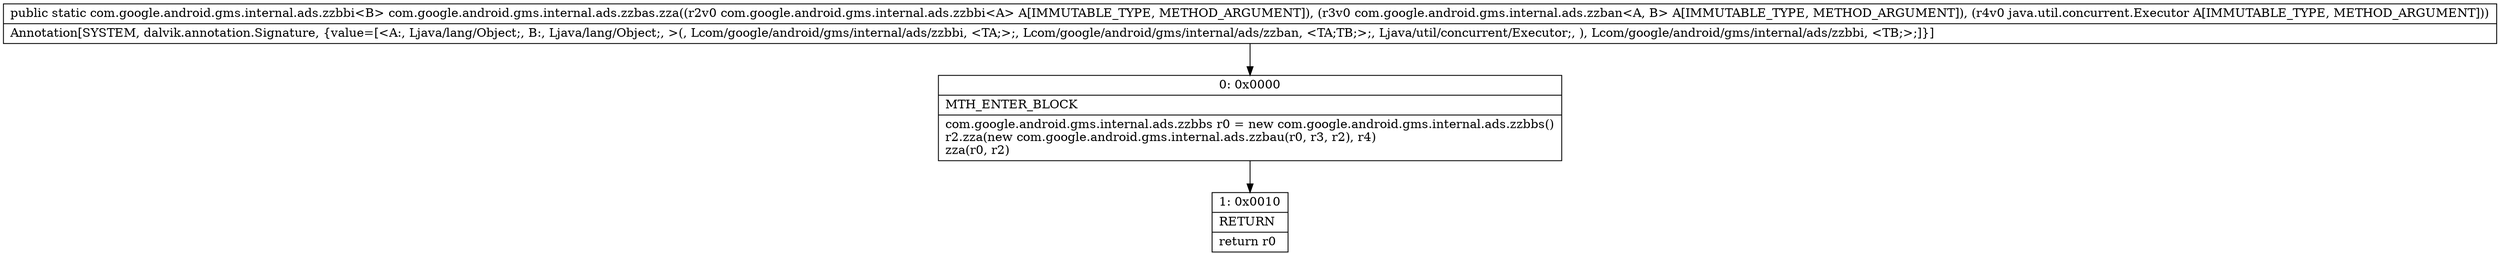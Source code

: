 digraph "CFG forcom.google.android.gms.internal.ads.zzbas.zza(Lcom\/google\/android\/gms\/internal\/ads\/zzbbi;Lcom\/google\/android\/gms\/internal\/ads\/zzban;Ljava\/util\/concurrent\/Executor;)Lcom\/google\/android\/gms\/internal\/ads\/zzbbi;" {
Node_0 [shape=record,label="{0\:\ 0x0000|MTH_ENTER_BLOCK\l|com.google.android.gms.internal.ads.zzbbs r0 = new com.google.android.gms.internal.ads.zzbbs()\lr2.zza(new com.google.android.gms.internal.ads.zzbau(r0, r3, r2), r4)\lzza(r0, r2)\l}"];
Node_1 [shape=record,label="{1\:\ 0x0010|RETURN\l|return r0\l}"];
MethodNode[shape=record,label="{public static com.google.android.gms.internal.ads.zzbbi\<B\> com.google.android.gms.internal.ads.zzbas.zza((r2v0 com.google.android.gms.internal.ads.zzbbi\<A\> A[IMMUTABLE_TYPE, METHOD_ARGUMENT]), (r3v0 com.google.android.gms.internal.ads.zzban\<A, B\> A[IMMUTABLE_TYPE, METHOD_ARGUMENT]), (r4v0 java.util.concurrent.Executor A[IMMUTABLE_TYPE, METHOD_ARGUMENT]))  | Annotation[SYSTEM, dalvik.annotation.Signature, \{value=[\<A:, Ljava\/lang\/Object;, B:, Ljava\/lang\/Object;, \>(, Lcom\/google\/android\/gms\/internal\/ads\/zzbbi, \<TA;\>;, Lcom\/google\/android\/gms\/internal\/ads\/zzban, \<TA;TB;\>;, Ljava\/util\/concurrent\/Executor;, ), Lcom\/google\/android\/gms\/internal\/ads\/zzbbi, \<TB;\>;]\}]\l}"];
MethodNode -> Node_0;
Node_0 -> Node_1;
}

